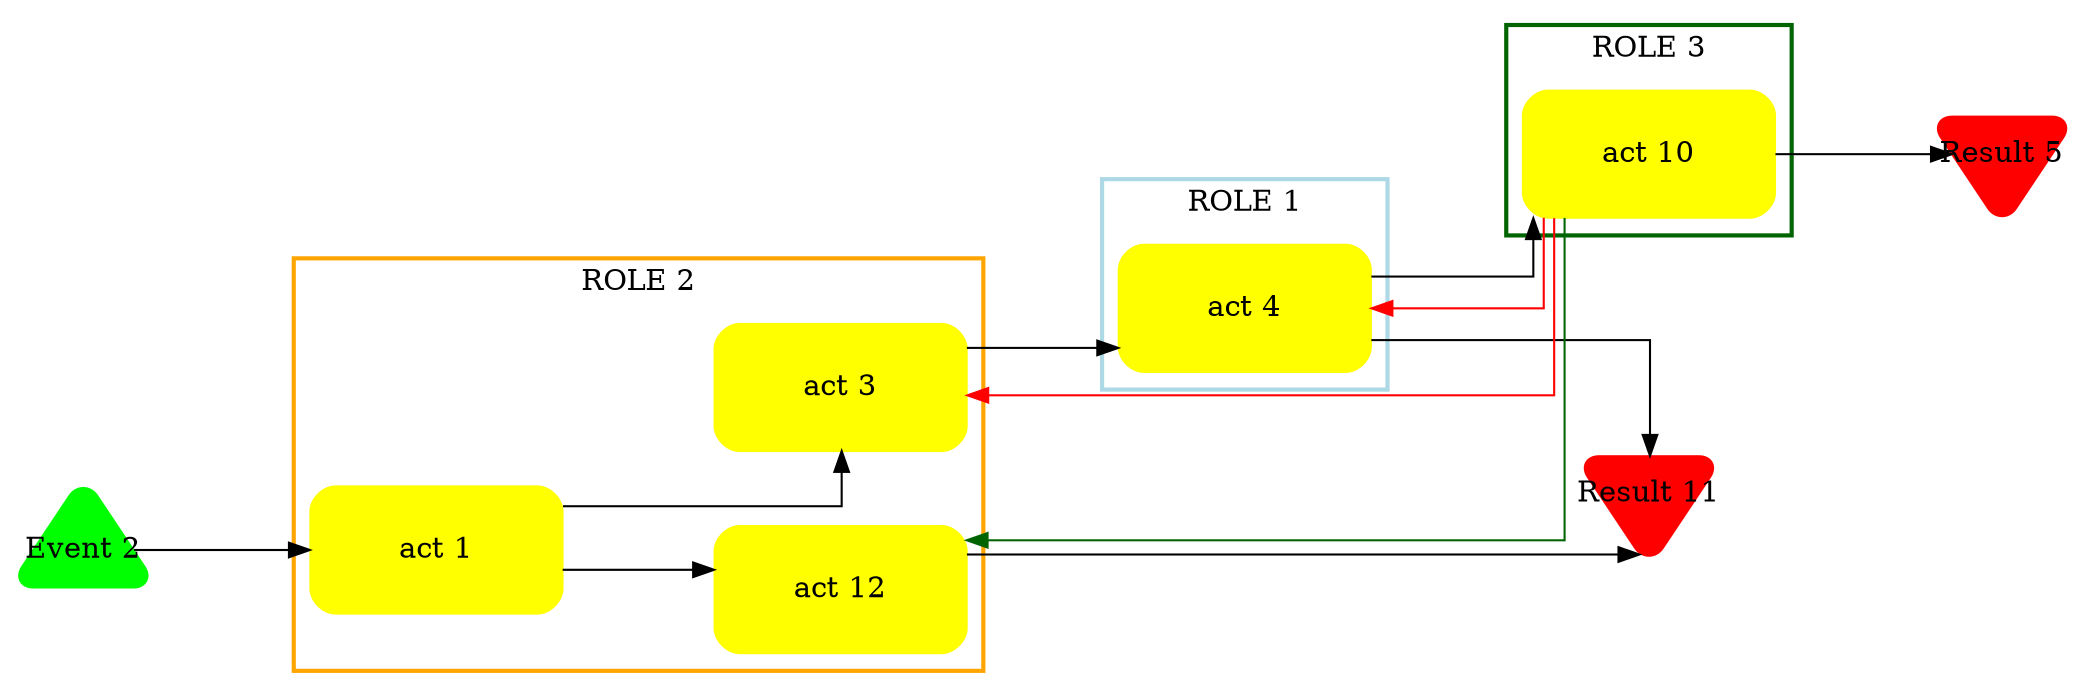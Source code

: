 digraph diagram24 {

 /*
 dot input.dot | gvpr -c -fswimy.g | neato -n2 -Tpng > output.png
 dot input.dot | gvpr -c -fswimy.g | neato -n2 > output.dot
 */

rankdir=LR;overlap=scalexy;splines=ortho;sep=1;nodesep=0.5;
/*rankdir=TB;overlap=scalexy;splines=ortho;sep=1;nodesep=1;*/

node[fontsize=14.0]

subgraph cluster_8 { label="ROLE 1";style=bold;color=lightblue;4}
subgraph cluster_7 { label="ROLE 2";style=bold;color=orange;1;3;12}
subgraph cluster_9 { label="ROLE 3";style=bold;color=darkgreen;10}


"4"  [label="act 4"; shape=box,style="rounded,filled",color=yellow,fixedsize=true,width=1.6806,height=0.84722]
"1"  [label="act 1"; shape=box,style="rounded,filled",color=yellow,fixedsize=true,width=1.6806,height=0.84722]
"3"  [label="act 3"; shape=box,style="rounded,filled",color=yellow,fixedsize=true,width=1.6806,height=0.84722]
"10" [label="act 10"; shape=box,style="rounded,filled",color=yellow,fixedsize=true,width=1.6806,height=0.84722]
"12" [label="act 12"; shape=box,style="rounded,filled",color=yellow,fixedsize=true,width=1.6806,height=0.84722]
"5"  [label="Result 5"; shape=invtriangle,fixedsize=true,width=1.0,height=1.0,style="rounded,filled",color=red]
"2"  [label="Event 2"; shape=triangle,fixedsize=true,width=1.0,height=1.0,style="rounded,filled",color=green]
"11" [label="Result 11"; shape=invtriangle,fixedsize=true,width=1.0,height=1.0,style="rounded,filled",color=red]

"1" -> "3"  [minlen=2.0];
"4" -> "10" [minlen=2.0];
"3" -> "4"  [minlen=2.0];
"10" -> "5" [minlen=2.0];
"2" -> "1"  [minlen=2.0];
"4" -> "11" [minlen=2.0];
"1" -> "12" [minlen=2.0];
"12" -> "11" [minlen=2.0];

/* CONSTRAINTS*/
"10" -> "3" [minlen=1.0,constraint=false,style="filled",color=red];
"10" -> "4" [minlen=1.0,constraint=false,style="filled",color=red];
"10" -> "12" [minlen=1.0,constraint=false,style="filled",color=darkgreen];


}
